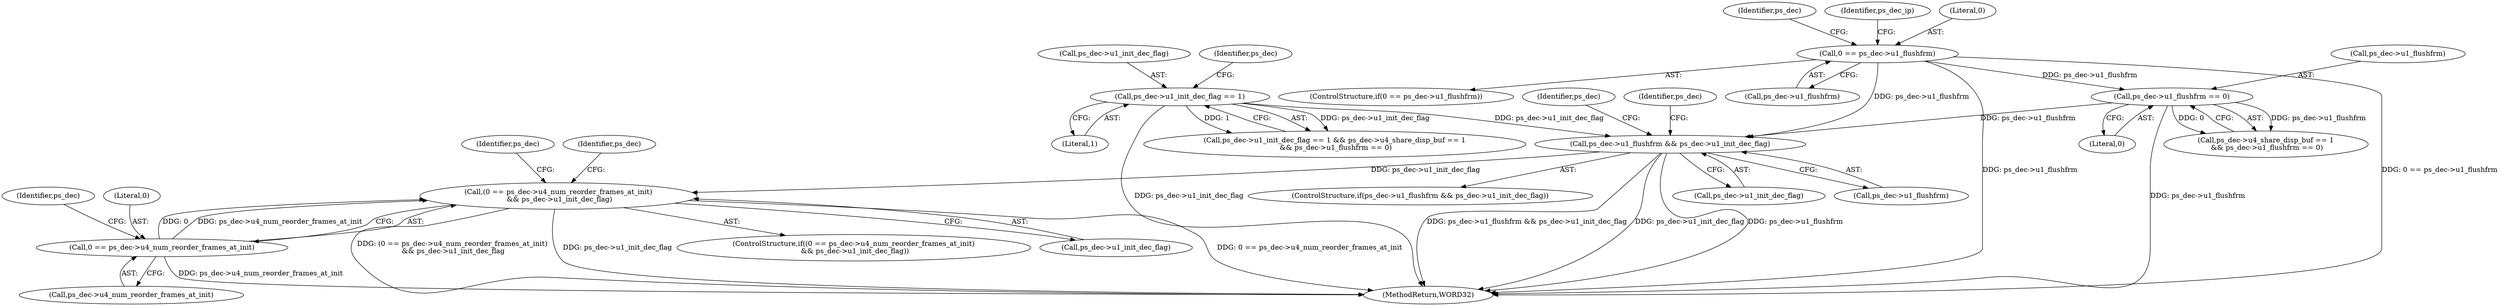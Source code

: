 digraph "0_Android_0b23c81c3dd9ec38f7e6806a3955fed1925541a0@pointer" {
"1002008" [label="(Call,(0 == ps_dec->u4_num_reorder_frames_at_init)\n && ps_dec->u1_init_dec_flag)"];
"1002009" [label="(Call,0 == ps_dec->u4_num_reorder_frames_at_init)"];
"1000705" [label="(Call,ps_dec->u1_flushfrm && ps_dec->u1_init_dec_flag)"];
"1000263" [label="(Call,0 == ps_dec->u1_flushfrm)"];
"1000542" [label="(Call,ps_dec->u1_flushfrm == 0)"];
"1000531" [label="(Call,ps_dec->u1_init_dec_flag == 1)"];
"1000536" [label="(Call,ps_dec->u4_share_disp_buf == 1\n && ps_dec->u1_flushfrm == 0)"];
"1002226" [label="(MethodReturn,WORD32)"];
"1000539" [label="(Identifier,ps_dec)"];
"1000263" [label="(Call,0 == ps_dec->u1_flushfrm)"];
"1000531" [label="(Call,ps_dec->u1_init_dec_flag == 1)"];
"1000709" [label="(Call,ps_dec->u1_init_dec_flag)"];
"1000714" [label="(Identifier,ps_dec)"];
"1002011" [label="(Call,ps_dec->u4_num_reorder_frames_at_init)"];
"1000705" [label="(Call,ps_dec->u1_flushfrm && ps_dec->u1_init_dec_flag)"];
"1000706" [label="(Call,ps_dec->u1_flushfrm)"];
"1002007" [label="(ControlStructure,if((0 == ps_dec->u4_num_reorder_frames_at_init)\n && ps_dec->u1_init_dec_flag))"];
"1000313" [label="(Identifier,ps_dec)"];
"1000532" [label="(Call,ps_dec->u1_init_dec_flag)"];
"1000272" [label="(Identifier,ps_dec_ip)"];
"1002047" [label="(Identifier,ps_dec)"];
"1000704" [label="(ControlStructure,if(ps_dec->u1_flushfrm && ps_dec->u1_init_dec_flag))"];
"1000542" [label="(Call,ps_dec->u1_flushfrm == 0)"];
"1000543" [label="(Call,ps_dec->u1_flushfrm)"];
"1000265" [label="(Call,ps_dec->u1_flushfrm)"];
"1002014" [label="(Call,ps_dec->u1_init_dec_flag)"];
"1002008" [label="(Call,(0 == ps_dec->u4_num_reorder_frames_at_init)\n && ps_dec->u1_init_dec_flag)"];
"1002010" [label="(Literal,0)"];
"1002019" [label="(Identifier,ps_dec)"];
"1002015" [label="(Identifier,ps_dec)"];
"1000264" [label="(Literal,0)"];
"1000546" [label="(Literal,0)"];
"1000530" [label="(Call,ps_dec->u1_init_dec_flag == 1 && ps_dec->u4_share_disp_buf == 1\n && ps_dec->u1_flushfrm == 0)"];
"1000892" [label="(Identifier,ps_dec)"];
"1000262" [label="(ControlStructure,if(0 == ps_dec->u1_flushfrm))"];
"1000535" [label="(Literal,1)"];
"1002009" [label="(Call,0 == ps_dec->u4_num_reorder_frames_at_init)"];
"1002008" -> "1002007"  [label="AST: "];
"1002008" -> "1002009"  [label="CFG: "];
"1002008" -> "1002014"  [label="CFG: "];
"1002009" -> "1002008"  [label="AST: "];
"1002014" -> "1002008"  [label="AST: "];
"1002019" -> "1002008"  [label="CFG: "];
"1002047" -> "1002008"  [label="CFG: "];
"1002008" -> "1002226"  [label="DDG: (0 == ps_dec->u4_num_reorder_frames_at_init)\n && ps_dec->u1_init_dec_flag"];
"1002008" -> "1002226"  [label="DDG: ps_dec->u1_init_dec_flag"];
"1002008" -> "1002226"  [label="DDG: 0 == ps_dec->u4_num_reorder_frames_at_init"];
"1002009" -> "1002008"  [label="DDG: 0"];
"1002009" -> "1002008"  [label="DDG: ps_dec->u4_num_reorder_frames_at_init"];
"1000705" -> "1002008"  [label="DDG: ps_dec->u1_init_dec_flag"];
"1002009" -> "1002011"  [label="CFG: "];
"1002010" -> "1002009"  [label="AST: "];
"1002011" -> "1002009"  [label="AST: "];
"1002015" -> "1002009"  [label="CFG: "];
"1002009" -> "1002226"  [label="DDG: ps_dec->u4_num_reorder_frames_at_init"];
"1000705" -> "1000704"  [label="AST: "];
"1000705" -> "1000706"  [label="CFG: "];
"1000705" -> "1000709"  [label="CFG: "];
"1000706" -> "1000705"  [label="AST: "];
"1000709" -> "1000705"  [label="AST: "];
"1000714" -> "1000705"  [label="CFG: "];
"1000892" -> "1000705"  [label="CFG: "];
"1000705" -> "1002226"  [label="DDG: ps_dec->u1_init_dec_flag"];
"1000705" -> "1002226"  [label="DDG: ps_dec->u1_flushfrm"];
"1000705" -> "1002226"  [label="DDG: ps_dec->u1_flushfrm && ps_dec->u1_init_dec_flag"];
"1000263" -> "1000705"  [label="DDG: ps_dec->u1_flushfrm"];
"1000542" -> "1000705"  [label="DDG: ps_dec->u1_flushfrm"];
"1000531" -> "1000705"  [label="DDG: ps_dec->u1_init_dec_flag"];
"1000263" -> "1000262"  [label="AST: "];
"1000263" -> "1000265"  [label="CFG: "];
"1000264" -> "1000263"  [label="AST: "];
"1000265" -> "1000263"  [label="AST: "];
"1000272" -> "1000263"  [label="CFG: "];
"1000313" -> "1000263"  [label="CFG: "];
"1000263" -> "1002226"  [label="DDG: ps_dec->u1_flushfrm"];
"1000263" -> "1002226"  [label="DDG: 0 == ps_dec->u1_flushfrm"];
"1000263" -> "1000542"  [label="DDG: ps_dec->u1_flushfrm"];
"1000542" -> "1000536"  [label="AST: "];
"1000542" -> "1000546"  [label="CFG: "];
"1000543" -> "1000542"  [label="AST: "];
"1000546" -> "1000542"  [label="AST: "];
"1000536" -> "1000542"  [label="CFG: "];
"1000542" -> "1002226"  [label="DDG: ps_dec->u1_flushfrm"];
"1000542" -> "1000536"  [label="DDG: ps_dec->u1_flushfrm"];
"1000542" -> "1000536"  [label="DDG: 0"];
"1000531" -> "1000530"  [label="AST: "];
"1000531" -> "1000535"  [label="CFG: "];
"1000532" -> "1000531"  [label="AST: "];
"1000535" -> "1000531"  [label="AST: "];
"1000539" -> "1000531"  [label="CFG: "];
"1000530" -> "1000531"  [label="CFG: "];
"1000531" -> "1002226"  [label="DDG: ps_dec->u1_init_dec_flag"];
"1000531" -> "1000530"  [label="DDG: ps_dec->u1_init_dec_flag"];
"1000531" -> "1000530"  [label="DDG: 1"];
}
